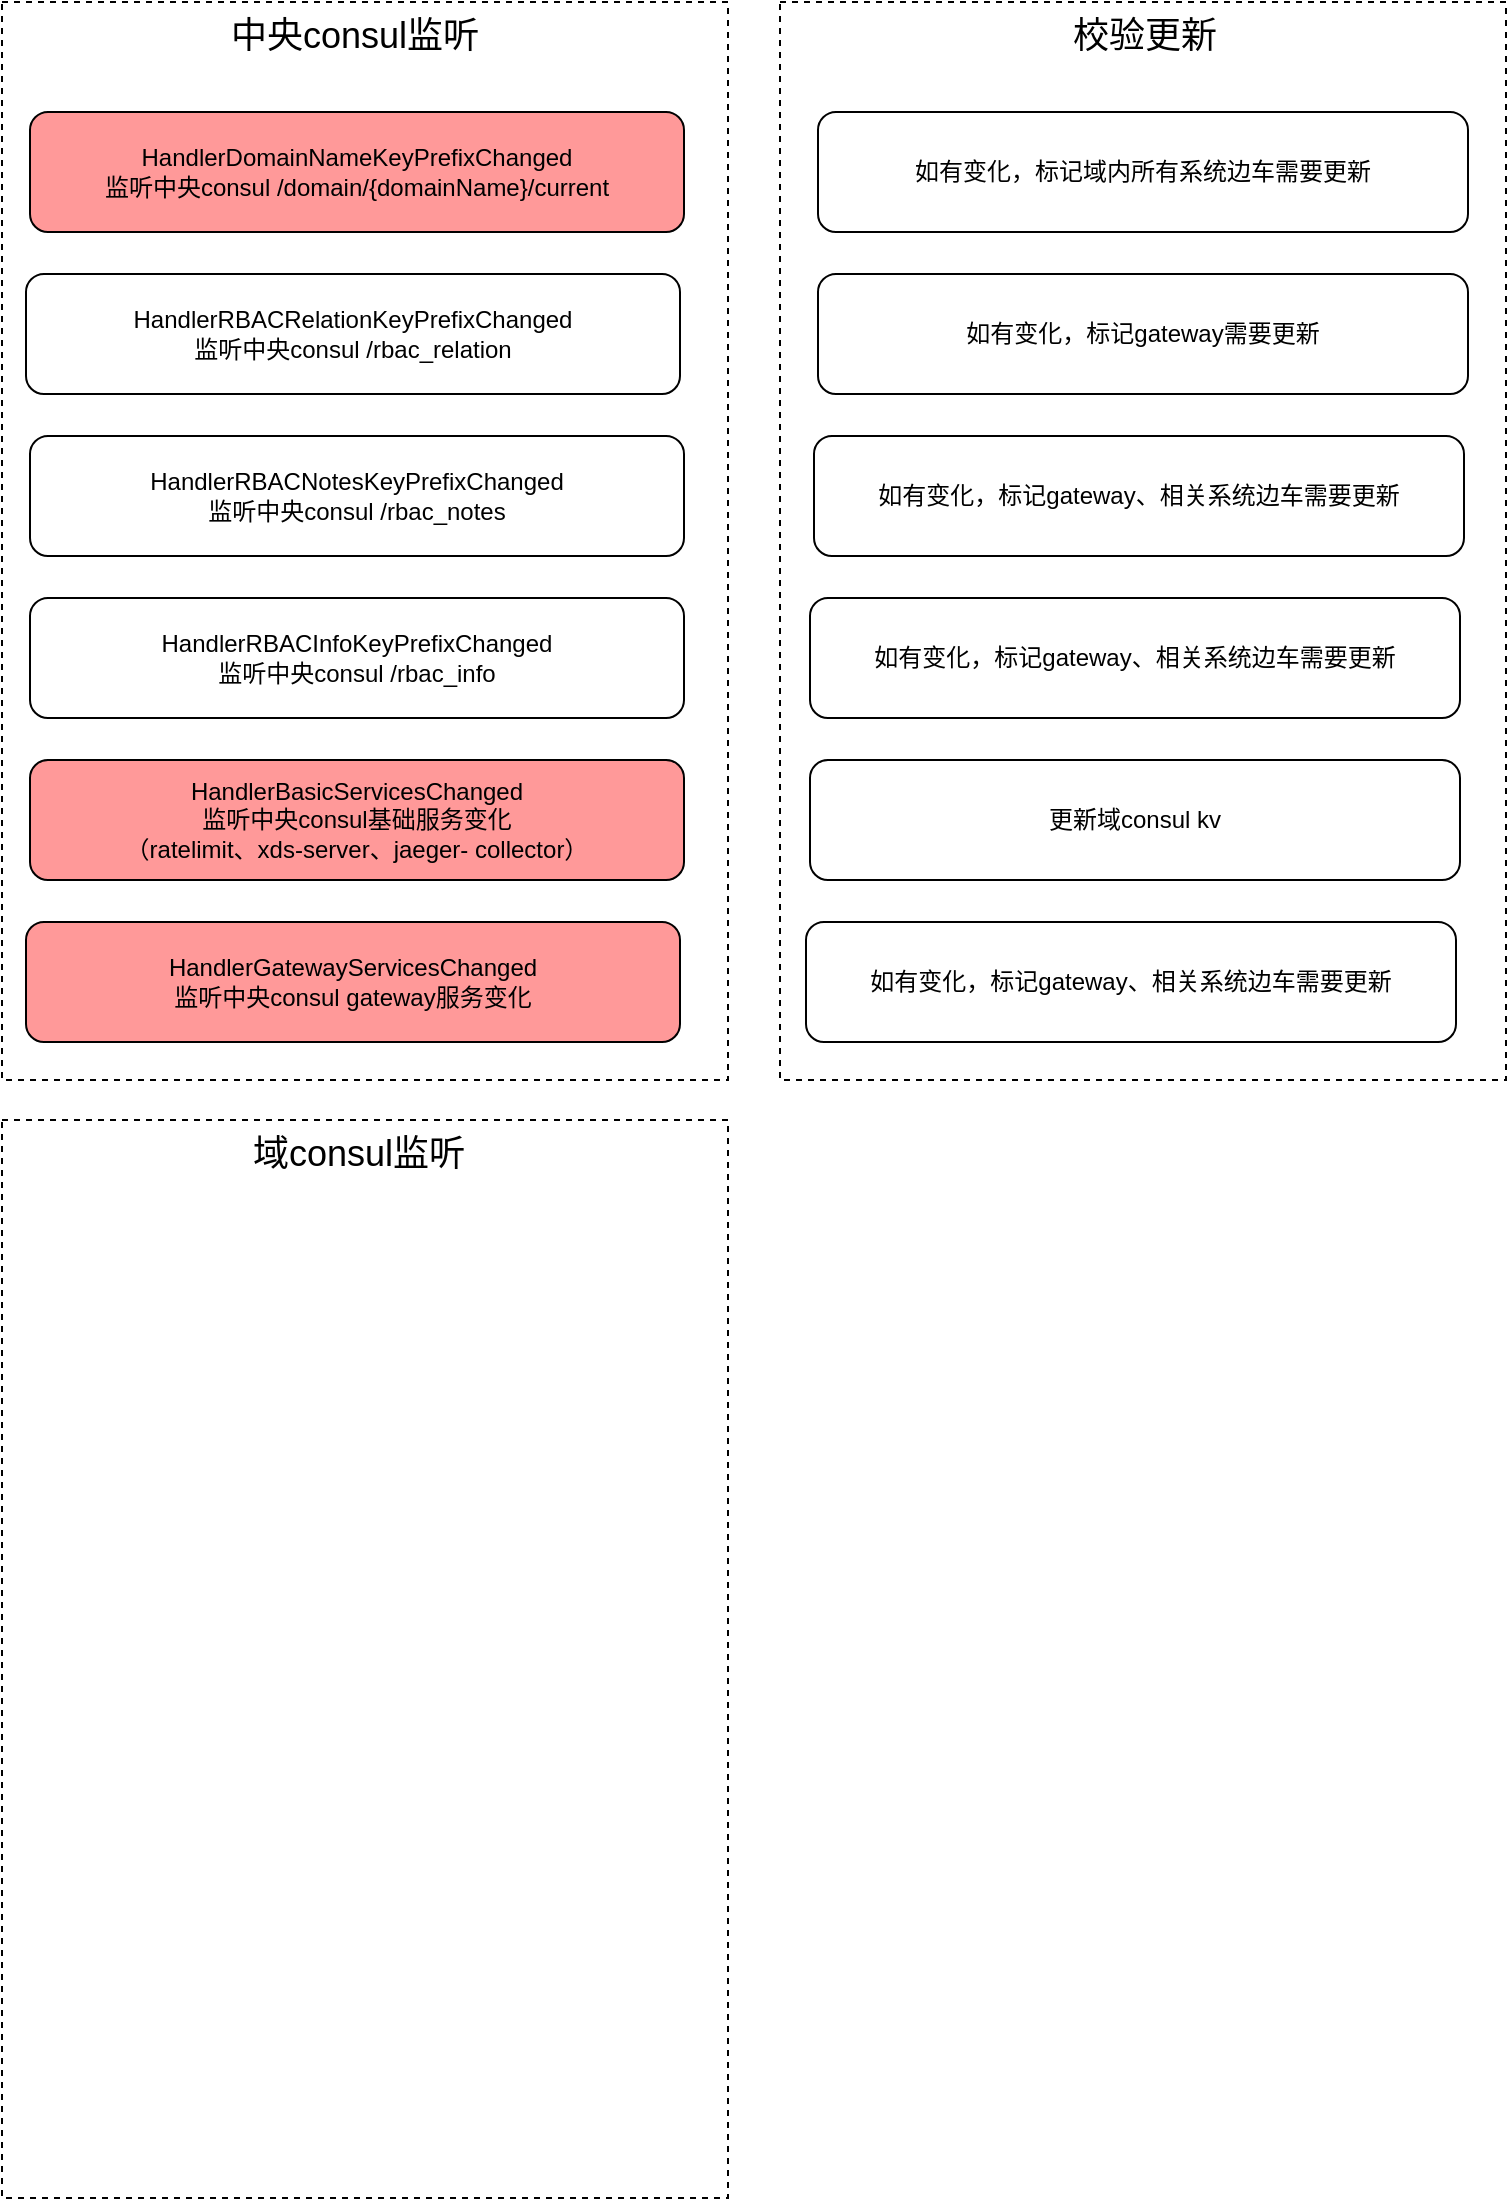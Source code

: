 <mxfile version="24.7.4">
  <diagram id="C5RBs43oDa-KdzZeNtuy" name="Page-1">
    <mxGraphModel dx="954" dy="606" grid="0" gridSize="10" guides="1" tooltips="1" connect="1" arrows="1" fold="1" page="1" pageScale="1" pageWidth="827" pageHeight="1169" math="0" shadow="0">
      <root>
        <mxCell id="WIyWlLk6GJQsqaUBKTNV-0" />
        <mxCell id="WIyWlLk6GJQsqaUBKTNV-1" parent="WIyWlLk6GJQsqaUBKTNV-0" />
        <mxCell id="MtAjiL5NKAA9mcgFVmzM-14" value="" style="rounded=0;whiteSpace=wrap;html=1;dashed=1;strokeWidth=1;" vertex="1" parent="WIyWlLk6GJQsqaUBKTNV-1">
          <mxGeometry x="420" y="105" width="363" height="539" as="geometry" />
        </mxCell>
        <mxCell id="MtAjiL5NKAA9mcgFVmzM-2" value="" style="rounded=0;whiteSpace=wrap;html=1;dashed=1;" vertex="1" parent="WIyWlLk6GJQsqaUBKTNV-1">
          <mxGeometry x="31" y="105" width="363" height="539" as="geometry" />
        </mxCell>
        <mxCell id="MtAjiL5NKAA9mcgFVmzM-5" value="&lt;font style=&quot;font-size: 18px;&quot;&gt;中央consul监听&lt;/font&gt;" style="text;html=1;align=center;verticalAlign=middle;resizable=0;points=[];autosize=1;strokeColor=none;fillColor=none;" vertex="1" parent="WIyWlLk6GJQsqaUBKTNV-1">
          <mxGeometry x="135.5" y="105" width="142" height="34" as="geometry" />
        </mxCell>
        <mxCell id="MtAjiL5NKAA9mcgFVmzM-7" value="HandlerDomainNameKeyPrefixChanged&lt;div&gt;监听中央consul /domain/{domainName}/current&lt;/div&gt;" style="rounded=1;whiteSpace=wrap;html=1;fillColor=#FF9999;" vertex="1" parent="WIyWlLk6GJQsqaUBKTNV-1">
          <mxGeometry x="45" y="160" width="327" height="60" as="geometry" />
        </mxCell>
        <mxCell id="MtAjiL5NKAA9mcgFVmzM-8" value="HandlerRBACRelationKeyPrefixChanged&lt;div&gt;监听中央consul /rbac_relation&lt;/div&gt;" style="rounded=1;whiteSpace=wrap;html=1;" vertex="1" parent="WIyWlLk6GJQsqaUBKTNV-1">
          <mxGeometry x="43" y="241" width="327" height="60" as="geometry" />
        </mxCell>
        <mxCell id="MtAjiL5NKAA9mcgFVmzM-9" value="HandlerRBACNotesKeyPrefixChanged&lt;div&gt;监听中央consul /rbac_notes&lt;/div&gt;" style="rounded=1;whiteSpace=wrap;html=1;" vertex="1" parent="WIyWlLk6GJQsqaUBKTNV-1">
          <mxGeometry x="45" y="322" width="327" height="60" as="geometry" />
        </mxCell>
        <mxCell id="MtAjiL5NKAA9mcgFVmzM-10" value="HandlerRBACInfoKeyPrefixChanged&lt;div&gt;监听中央consul /rbac_info&lt;/div&gt;" style="rounded=1;whiteSpace=wrap;html=1;" vertex="1" parent="WIyWlLk6GJQsqaUBKTNV-1">
          <mxGeometry x="45" y="403" width="327" height="60" as="geometry" />
        </mxCell>
        <mxCell id="MtAjiL5NKAA9mcgFVmzM-11" value="HandlerBasicServicesChanged&lt;div&gt;监听中央consul基础服务变化&lt;/div&gt;&lt;div&gt;（ratelimit、xds-server、jaeger- collector）&lt;/div&gt;" style="rounded=1;whiteSpace=wrap;html=1;fillColor=#FF9999;" vertex="1" parent="WIyWlLk6GJQsqaUBKTNV-1">
          <mxGeometry x="45" y="484" width="327" height="60" as="geometry" />
        </mxCell>
        <mxCell id="MtAjiL5NKAA9mcgFVmzM-12" value="HandlerGatewayServicesChanged&lt;div&gt;监听中央consul gateway服务变化&lt;/div&gt;" style="rounded=1;whiteSpace=wrap;html=1;fillColor=#FF9999;" vertex="1" parent="WIyWlLk6GJQsqaUBKTNV-1">
          <mxGeometry x="43" y="565" width="327" height="60" as="geometry" />
        </mxCell>
        <mxCell id="MtAjiL5NKAA9mcgFVmzM-13" value="如有变化，标记域内所有系统边车需要更新" style="rounded=1;whiteSpace=wrap;html=1;" vertex="1" parent="WIyWlLk6GJQsqaUBKTNV-1">
          <mxGeometry x="439" y="160" width="325" height="60" as="geometry" />
        </mxCell>
        <mxCell id="MtAjiL5NKAA9mcgFVmzM-15" value="&lt;span style=&quot;font-size: 18px;&quot;&gt;校验更新&lt;/span&gt;" style="text;html=1;align=center;verticalAlign=middle;resizable=0;points=[];autosize=1;strokeColor=none;fillColor=none;" vertex="1" parent="WIyWlLk6GJQsqaUBKTNV-1">
          <mxGeometry x="556.5" y="105" width="90" height="34" as="geometry" />
        </mxCell>
        <mxCell id="MtAjiL5NKAA9mcgFVmzM-16" value="如有变化，标记gateway需要更新" style="rounded=1;whiteSpace=wrap;html=1;" vertex="1" parent="WIyWlLk6GJQsqaUBKTNV-1">
          <mxGeometry x="439" y="241" width="325" height="60" as="geometry" />
        </mxCell>
        <mxCell id="MtAjiL5NKAA9mcgFVmzM-17" value="如有变化，标记gateway、相关系统边车需要更新" style="rounded=1;whiteSpace=wrap;html=1;" vertex="1" parent="WIyWlLk6GJQsqaUBKTNV-1">
          <mxGeometry x="437" y="322" width="325" height="60" as="geometry" />
        </mxCell>
        <mxCell id="MtAjiL5NKAA9mcgFVmzM-18" value="如有变化，标记gateway、相关系统边车需要更新" style="rounded=1;whiteSpace=wrap;html=1;" vertex="1" parent="WIyWlLk6GJQsqaUBKTNV-1">
          <mxGeometry x="435" y="403" width="325" height="60" as="geometry" />
        </mxCell>
        <mxCell id="MtAjiL5NKAA9mcgFVmzM-19" value="" style="rounded=0;whiteSpace=wrap;html=1;dashed=1;" vertex="1" parent="WIyWlLk6GJQsqaUBKTNV-1">
          <mxGeometry x="31" y="664" width="363" height="539" as="geometry" />
        </mxCell>
        <mxCell id="MtAjiL5NKAA9mcgFVmzM-20" value="&lt;font style=&quot;font-size: 18px;&quot;&gt;域consul监听&lt;/font&gt;" style="text;html=1;align=center;verticalAlign=middle;resizable=0;points=[];autosize=1;strokeColor=none;fillColor=none;" vertex="1" parent="WIyWlLk6GJQsqaUBKTNV-1">
          <mxGeometry x="146.5" y="664" width="124" height="34" as="geometry" />
        </mxCell>
        <mxCell id="MtAjiL5NKAA9mcgFVmzM-21" value="更新域consul kv" style="rounded=1;whiteSpace=wrap;html=1;" vertex="1" parent="WIyWlLk6GJQsqaUBKTNV-1">
          <mxGeometry x="435" y="484" width="325" height="60" as="geometry" />
        </mxCell>
        <mxCell id="MtAjiL5NKAA9mcgFVmzM-22" value="如有变化，标记gateway、相关系统边车需要更新" style="rounded=1;whiteSpace=wrap;html=1;" vertex="1" parent="WIyWlLk6GJQsqaUBKTNV-1">
          <mxGeometry x="433" y="565" width="325" height="60" as="geometry" />
        </mxCell>
      </root>
    </mxGraphModel>
  </diagram>
</mxfile>
